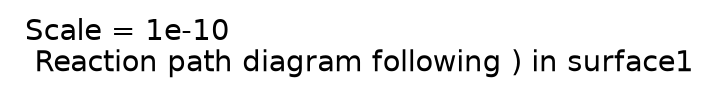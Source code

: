 digraph reaction_paths {
center=1;
 label = "Scale = 1e-10\l Reaction path diagram following ) in surface1";
 fontname = "Helvetica";
}

